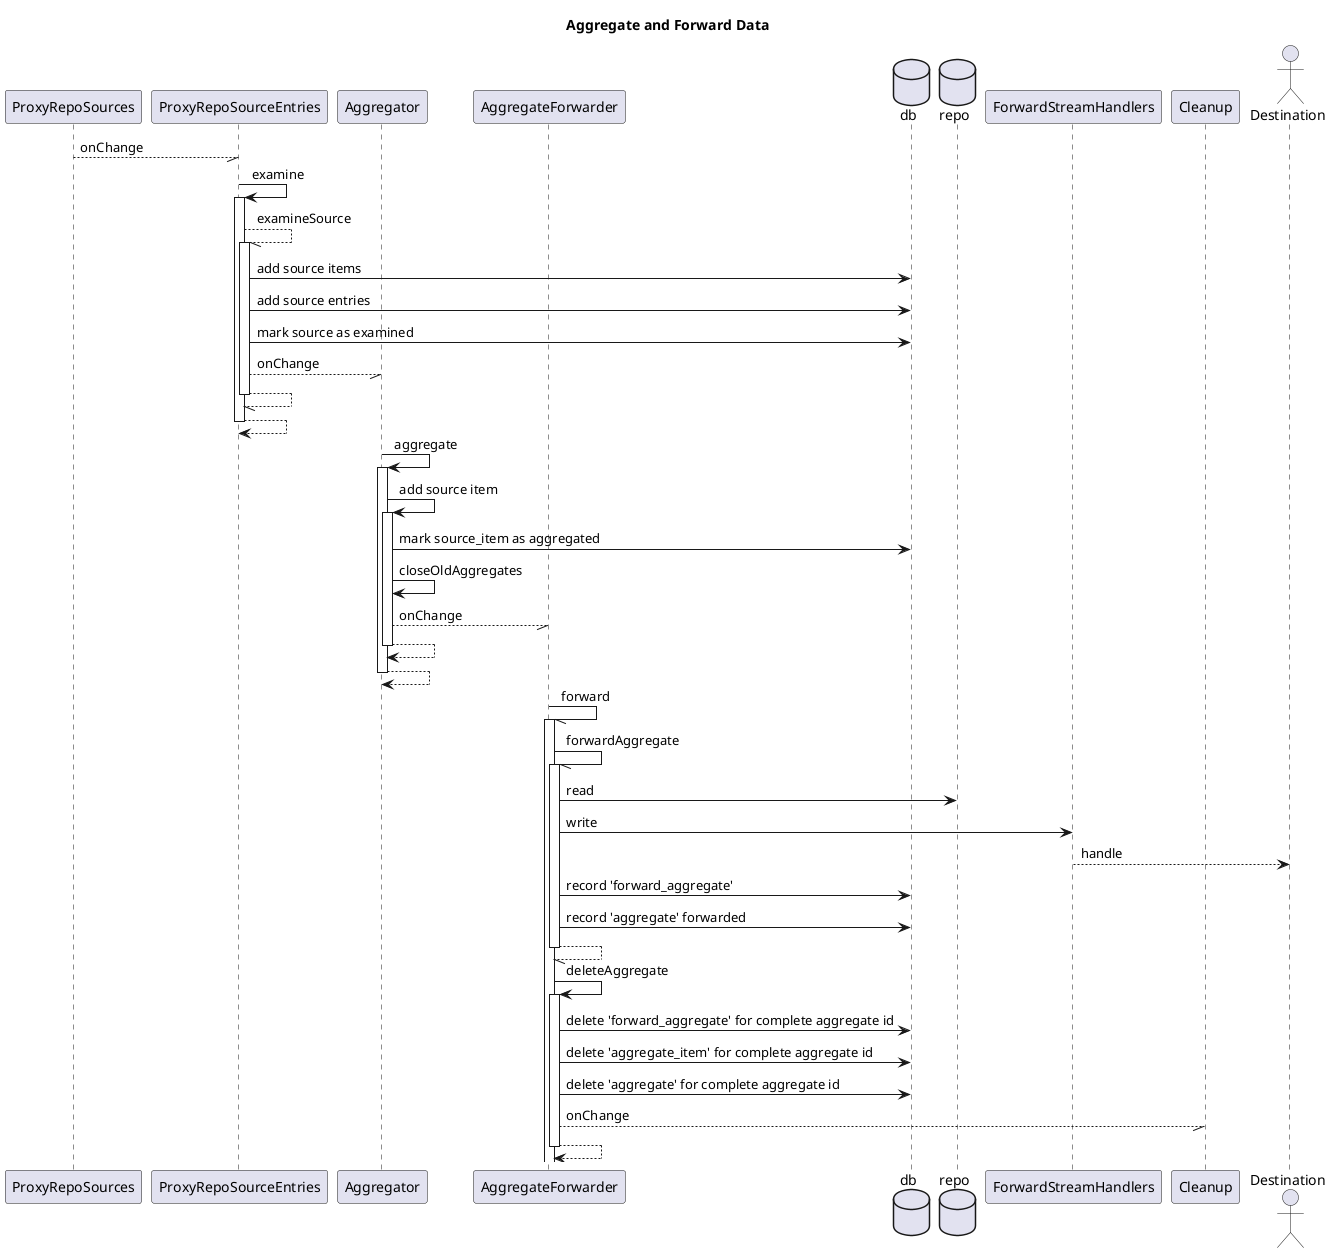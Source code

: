 @startuml

title Aggregate and Forward Data

participant ProxyRepoSources
participant ProxyRepoSourceEntries
participant Aggregator
participant AggregateForwarder
database db
database repo
participant ForwardStreamHandlers
participant Cleanup
actor Destination

ProxyRepoSources --// ProxyRepoSourceEntries: onChange
ProxyRepoSourceEntries -> ProxyRepoSourceEntries++: examine
ProxyRepoSourceEntries --// ProxyRepoSourceEntries++: examineSource
ProxyRepoSourceEntries -> db: add source items
ProxyRepoSourceEntries -> db: add source entries
ProxyRepoSourceEntries -> db: mark source as examined

ProxyRepoSourceEntries --// Aggregator: onChange

return
return

Aggregator -> Aggregator++: aggregate
Aggregator -> Aggregator++: add source item
Aggregator -> db: mark source_item as aggregated
Aggregator -> Aggregator: closeOldAggregates
Aggregator --// AggregateForwarder: onChange

return
return

AggregateForwarder -// AggregateForwarder++: forward
AggregateForwarder -// AggregateForwarder++: forwardAggregate
AggregateForwarder -> repo: read
AggregateForwarder -> ForwardStreamHandlers: write
ForwardStreamHandlers --> Destination: handle
AggregateForwarder -> db: record 'forward_aggregate'

AggregateForwarder -> db: record 'aggregate' forwarded
return

AggregateForwarder -> AggregateForwarder++: deleteAggregate
AggregateForwarder -> db: delete 'forward_aggregate' for complete aggregate id
AggregateForwarder -> db: delete 'aggregate_item' for complete aggregate id
AggregateForwarder -> db: delete 'aggregate' for complete aggregate id
AggregateForwarder --// Cleanup: onChange
return

@enduml